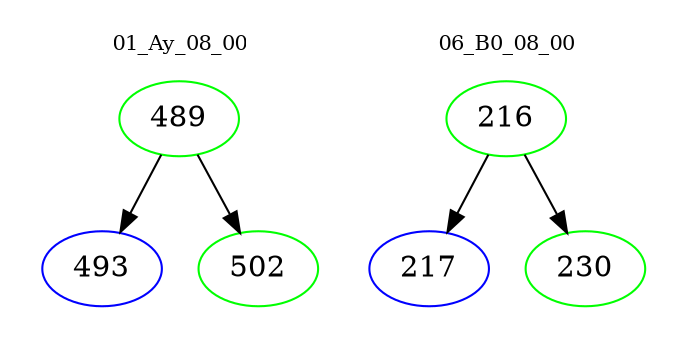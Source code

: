 digraph{
subgraph cluster_0 {
color = white
label = "01_Ay_08_00";
fontsize=10;
T0_489 [label="489", color="green"]
T0_489 -> T0_493 [color="black"]
T0_493 [label="493", color="blue"]
T0_489 -> T0_502 [color="black"]
T0_502 [label="502", color="green"]
}
subgraph cluster_1 {
color = white
label = "06_B0_08_00";
fontsize=10;
T1_216 [label="216", color="green"]
T1_216 -> T1_217 [color="black"]
T1_217 [label="217", color="blue"]
T1_216 -> T1_230 [color="black"]
T1_230 [label="230", color="green"]
}
}

